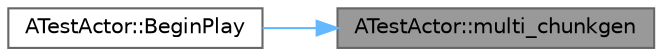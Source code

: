 digraph "ATestActor::multi_chunkgen"
{
 // LATEX_PDF_SIZE
  bgcolor="transparent";
  edge [fontname=Helvetica,fontsize=10,labelfontname=Helvetica,labelfontsize=10];
  node [fontname=Helvetica,fontsize=10,shape=box,height=0.2,width=0.4];
  rankdir="RL";
  Node1 [id="Node000001",label="ATestActor::multi_chunkgen",height=0.2,width=0.4,color="gray40", fillcolor="grey60", style="filled", fontcolor="black",tooltip=" "];
  Node1 -> Node2 [id="edge3_Node000001_Node000002",dir="back",color="steelblue1",style="solid",tooltip=" "];
  Node2 [id="Node000002",label="ATestActor::BeginPlay",height=0.2,width=0.4,color="grey40", fillcolor="white", style="filled",URL="$class_a_test_actor.html#ad3b49a51b8557b890f1c74d5c66de2b2",tooltip=" "];
}
